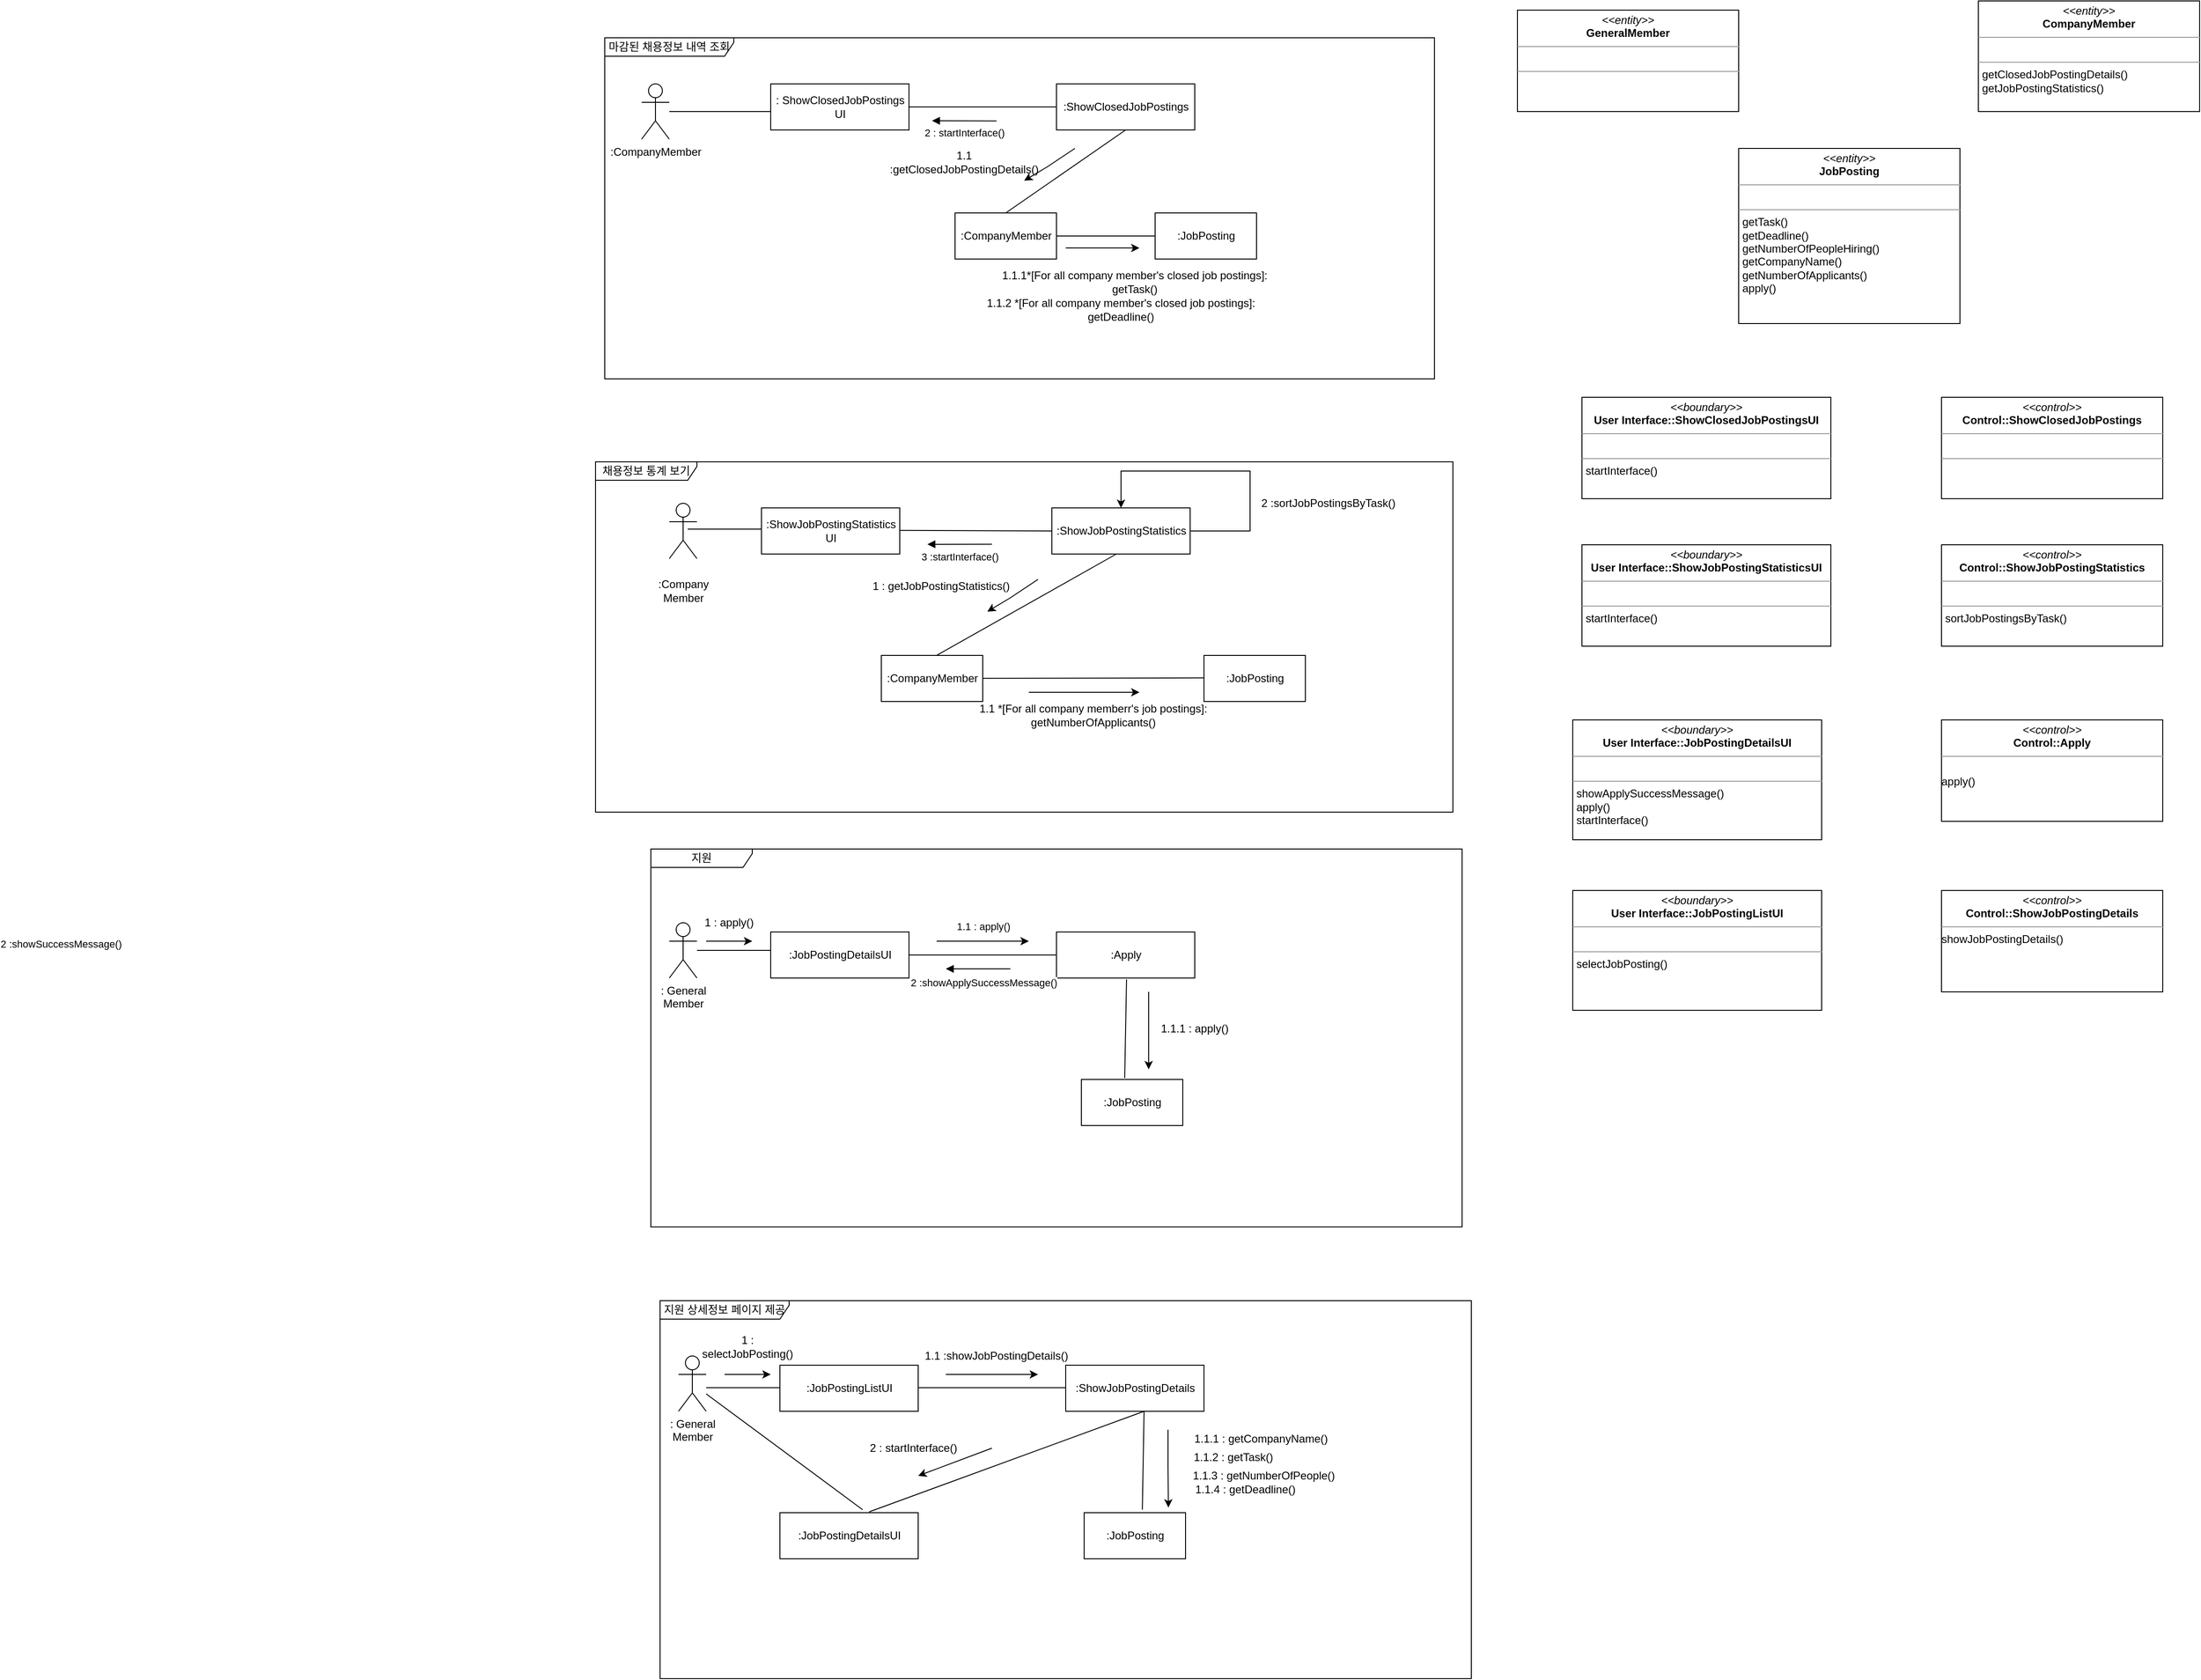 <mxfile version="21.2.9" type="google">
  <diagram id="C5RBs43oDa-KdzZeNtuy" name="Page-1">
    <mxGraphModel grid="1" page="1" gridSize="10" guides="1" tooltips="1" connect="1" arrows="1" fold="1" pageScale="1" pageWidth="827" pageHeight="1169" math="0" shadow="0">
      <root>
        <mxCell id="WIyWlLk6GJQsqaUBKTNV-0" />
        <mxCell id="WIyWlLk6GJQsqaUBKTNV-1" parent="WIyWlLk6GJQsqaUBKTNV-0" />
        <mxCell id="yKNC7z61OmB0n62xCrWY-0" value="마감된 채용정보 내역 조회" style="shape=umlFrame;whiteSpace=wrap;html=1;pointerEvents=0;width=140;height=20;" vertex="1" parent="WIyWlLk6GJQsqaUBKTNV-1">
          <mxGeometry x="-1070" y="50" width="900" height="370" as="geometry" />
        </mxCell>
        <mxCell id="yKNC7z61OmB0n62xCrWY-1" value=":CompanyMember" style="shape=umlActor;verticalLabelPosition=bottom;verticalAlign=top;html=1;" vertex="1" parent="WIyWlLk6GJQsqaUBKTNV-1">
          <mxGeometry x="-1030" y="100" width="30" height="60" as="geometry" />
        </mxCell>
        <mxCell id="Yd6PEO3AKcgouXDyCz7K-3" value=":ShowClosedJobPostings" style="html=1;" vertex="1" parent="WIyWlLk6GJQsqaUBKTNV-1">
          <mxGeometry x="-580" y="100" width="150" height="50" as="geometry" />
        </mxCell>
        <mxCell id="Yd6PEO3AKcgouXDyCz7K-4" value=":&amp;nbsp;ShowClosedJobPostings&lt;br&gt;UI" style="html=1;" vertex="1" parent="WIyWlLk6GJQsqaUBKTNV-1">
          <mxGeometry x="-890" y="100" width="150" height="50" as="geometry" />
        </mxCell>
        <mxCell id="Yd6PEO3AKcgouXDyCz7K-5" value="" style="endArrow=none;html=1;rounded=0;" edge="1" parent="WIyWlLk6GJQsqaUBKTNV-1" source="yKNC7z61OmB0n62xCrWY-1">
          <mxGeometry width="50" height="50" relative="1" as="geometry">
            <mxPoint x="-270" y="400" as="sourcePoint" />
            <mxPoint x="-890" y="130" as="targetPoint" />
            <Array as="points">
              <mxPoint x="-920" y="130" />
            </Array>
          </mxGeometry>
        </mxCell>
        <mxCell id="Yd6PEO3AKcgouXDyCz7K-7" value="" style="endArrow=none;html=1;rounded=0;exitX=1;exitY=0.5;exitDx=0;exitDy=0;entryX=0;entryY=0.5;entryDx=0;entryDy=0;" edge="1" parent="WIyWlLk6GJQsqaUBKTNV-1" source="Yd6PEO3AKcgouXDyCz7K-4" target="Yd6PEO3AKcgouXDyCz7K-3">
          <mxGeometry width="50" height="50" relative="1" as="geometry">
            <mxPoint x="-270" y="400" as="sourcePoint" />
            <mxPoint x="-220" y="350" as="targetPoint" />
          </mxGeometry>
        </mxCell>
        <mxCell id="Yd6PEO3AKcgouXDyCz7K-11" value="" style="endArrow=none;html=1;rounded=0;entryX=1;entryY=0.5;entryDx=0;entryDy=0;exitX=0;exitY=0.5;exitDx=0;exitDy=0;" edge="1" parent="WIyWlLk6GJQsqaUBKTNV-1" source="Yd6PEO3AKcgouXDyCz7K-14" target="Yd6PEO3AKcgouXDyCz7K-108">
          <mxGeometry width="50" height="50" relative="1" as="geometry">
            <mxPoint x="-655.0" y="240" as="sourcePoint" />
            <mxPoint x="-220" y="420" as="targetPoint" />
          </mxGeometry>
        </mxCell>
        <mxCell id="Yd6PEO3AKcgouXDyCz7K-14" value=":JobPosting" style="html=1;" vertex="1" parent="WIyWlLk6GJQsqaUBKTNV-1">
          <mxGeometry x="-473" y="240" width="110" height="50" as="geometry" />
        </mxCell>
        <mxCell id="Yd6PEO3AKcgouXDyCz7K-15" value="1.1.1*[For all company member&#39;s closed job postings]: getTask()" style="text;html=1;strokeColor=none;fillColor=none;align=center;verticalAlign=middle;whiteSpace=wrap;rounded=0;" vertex="1" parent="WIyWlLk6GJQsqaUBKTNV-1">
          <mxGeometry x="-645" y="300" width="300" height="30" as="geometry" />
        </mxCell>
        <mxCell id="Yd6PEO3AKcgouXDyCz7K-16" value="1.1.2 *[For all company member&#39;s closed job postings]: getDeadline()" style="text;html=1;strokeColor=none;fillColor=none;align=center;verticalAlign=middle;whiteSpace=wrap;rounded=0;" vertex="1" parent="WIyWlLk6GJQsqaUBKTNV-1">
          <mxGeometry x="-660" y="330" width="300" height="30" as="geometry" />
        </mxCell>
        <mxCell id="Yd6PEO3AKcgouXDyCz7K-18" value="" style="endArrow=classic;html=1;rounded=0;" edge="1" parent="WIyWlLk6GJQsqaUBKTNV-1">
          <mxGeometry width="50" height="50" relative="1" as="geometry">
            <mxPoint x="-570" y="278" as="sourcePoint" />
            <mxPoint x="-490" y="278" as="targetPoint" />
          </mxGeometry>
        </mxCell>
        <mxCell id="Yd6PEO3AKcgouXDyCz7K-21" value="채용정보 통계 보기" style="shape=umlFrame;whiteSpace=wrap;html=1;pointerEvents=0;width=110;height=20;" vertex="1" parent="WIyWlLk6GJQsqaUBKTNV-1">
          <mxGeometry x="-1080" y="510" width="930" height="380" as="geometry" />
        </mxCell>
        <mxCell id="Yd6PEO3AKcgouXDyCz7K-22" value="&lt;br&gt;:Company&lt;br&gt;Member" style="shape=umlActor;verticalLabelPosition=bottom;verticalAlign=top;html=1;" vertex="1" parent="WIyWlLk6GJQsqaUBKTNV-1">
          <mxGeometry x="-1000" y="555" width="30" height="60" as="geometry" />
        </mxCell>
        <mxCell id="Yd6PEO3AKcgouXDyCz7K-23" value=":ShowJobPostingStatistics" style="html=1;" vertex="1" parent="WIyWlLk6GJQsqaUBKTNV-1">
          <mxGeometry x="-585" y="560" width="150" height="50" as="geometry" />
        </mxCell>
        <mxCell id="Yd6PEO3AKcgouXDyCz7K-24" value=":ShowJobPostingStatistics&lt;br&gt;UI" style="html=1;" vertex="1" parent="WIyWlLk6GJQsqaUBKTNV-1">
          <mxGeometry x="-900" y="560" width="150" height="50" as="geometry" />
        </mxCell>
        <mxCell id="Yd6PEO3AKcgouXDyCz7K-25" value="" style="endArrow=none;html=1;rounded=0;" edge="1" parent="WIyWlLk6GJQsqaUBKTNV-1">
          <mxGeometry width="50" height="50" relative="1" as="geometry">
            <mxPoint x="-980" y="583" as="sourcePoint" />
            <mxPoint x="-900" y="583" as="targetPoint" />
            <Array as="points">
              <mxPoint x="-930" y="583" />
            </Array>
          </mxGeometry>
        </mxCell>
        <mxCell id="Yd6PEO3AKcgouXDyCz7K-26" value="" style="endArrow=none;html=1;rounded=0;exitX=1;exitY=0.5;exitDx=0;exitDy=0;entryX=0;entryY=0.5;entryDx=0;entryDy=0;" edge="1" parent="WIyWlLk6GJQsqaUBKTNV-1" target="Yd6PEO3AKcgouXDyCz7K-23">
          <mxGeometry width="50" height="50" relative="1" as="geometry">
            <mxPoint x="-750" y="584.41" as="sourcePoint" />
            <mxPoint x="-590" y="584.41" as="targetPoint" />
          </mxGeometry>
        </mxCell>
        <mxCell id="Yd6PEO3AKcgouXDyCz7K-27" value="" style="endArrow=none;html=1;rounded=0;exitX=0.5;exitY=0;exitDx=0;exitDy=0;" edge="1" parent="WIyWlLk6GJQsqaUBKTNV-1">
          <mxGeometry width="50" height="50" relative="1" as="geometry">
            <mxPoint x="-710" y="720" as="sourcePoint" />
            <mxPoint x="-515" y="610" as="targetPoint" />
          </mxGeometry>
        </mxCell>
        <mxCell id="Yd6PEO3AKcgouXDyCz7K-28" value=":CompanyMember" style="html=1;" vertex="1" parent="WIyWlLk6GJQsqaUBKTNV-1">
          <mxGeometry x="-770" y="720" width="110" height="50" as="geometry" />
        </mxCell>
        <mxCell id="Yd6PEO3AKcgouXDyCz7K-29" value="" style="endArrow=classic;html=1;rounded=0;" edge="1" parent="WIyWlLk6GJQsqaUBKTNV-1">
          <mxGeometry width="50" height="50" relative="1" as="geometry">
            <mxPoint x="-600" y="637.5" as="sourcePoint" />
            <mxPoint x="-655" y="672.5" as="targetPoint" />
            <Array as="points">
              <mxPoint x="-630" y="657.5" />
            </Array>
          </mxGeometry>
        </mxCell>
        <mxCell id="Yd6PEO3AKcgouXDyCz7K-30" value="1 : getJobPostingStatistics()" style="text;html=1;strokeColor=none;fillColor=none;align=center;verticalAlign=middle;whiteSpace=wrap;rounded=0;" vertex="1" parent="WIyWlLk6GJQsqaUBKTNV-1">
          <mxGeometry x="-790" y="630" width="170" height="30" as="geometry" />
        </mxCell>
        <mxCell id="Yd6PEO3AKcgouXDyCz7K-31" value=":JobPosting" style="html=1;" vertex="1" parent="WIyWlLk6GJQsqaUBKTNV-1">
          <mxGeometry x="-420" y="720" width="110" height="50" as="geometry" />
        </mxCell>
        <mxCell id="Yd6PEO3AKcgouXDyCz7K-32" value="" style="endArrow=none;html=1;rounded=0;exitX=0;exitY=0.5;exitDx=0;exitDy=0;" edge="1" parent="WIyWlLk6GJQsqaUBKTNV-1" target="Yd6PEO3AKcgouXDyCz7K-28">
          <mxGeometry width="50" height="50" relative="1" as="geometry">
            <mxPoint x="-420" y="744.41" as="sourcePoint" />
            <mxPoint x="-607" y="744.41" as="targetPoint" />
          </mxGeometry>
        </mxCell>
        <mxCell id="Yd6PEO3AKcgouXDyCz7K-33" value="" style="endArrow=classic;html=1;rounded=0;" edge="1" parent="WIyWlLk6GJQsqaUBKTNV-1">
          <mxGeometry width="50" height="50" relative="1" as="geometry">
            <mxPoint x="-610" y="760" as="sourcePoint" />
            <mxPoint x="-490" y="760" as="targetPoint" />
          </mxGeometry>
        </mxCell>
        <mxCell id="Yd6PEO3AKcgouXDyCz7K-34" value="1.1 *[For all company memberr&#39;s job postings]: getNumberOfApplicants()" style="text;html=1;strokeColor=none;fillColor=none;align=center;verticalAlign=middle;whiteSpace=wrap;rounded=0;" vertex="1" parent="WIyWlLk6GJQsqaUBKTNV-1">
          <mxGeometry x="-690" y="770" width="300" height="30" as="geometry" />
        </mxCell>
        <mxCell id="Yd6PEO3AKcgouXDyCz7K-35" value="3 :startInterface()" style="html=1;verticalAlign=bottom;endArrow=block;edgeStyle=elbowEdgeStyle;elbow=vertical;curved=0;rounded=0;" edge="1" parent="WIyWlLk6GJQsqaUBKTNV-1">
          <mxGeometry x="-0.002" y="22" width="80" relative="1" as="geometry">
            <mxPoint x="-650" y="599.35" as="sourcePoint" />
            <mxPoint x="-720" y="599.35" as="targetPoint" />
            <mxPoint as="offset" />
          </mxGeometry>
        </mxCell>
        <mxCell id="Yd6PEO3AKcgouXDyCz7K-36" value="지원" style="shape=umlFrame;whiteSpace=wrap;html=1;pointerEvents=0;width=110;height=20;" vertex="1" parent="WIyWlLk6GJQsqaUBKTNV-1">
          <mxGeometry x="-1020" y="930" width="880" height="410" as="geometry" />
        </mxCell>
        <mxCell id="Yd6PEO3AKcgouXDyCz7K-37" value=": General &lt;br&gt;Member" style="shape=umlActor;verticalLabelPosition=bottom;verticalAlign=top;html=1;" vertex="1" parent="WIyWlLk6GJQsqaUBKTNV-1">
          <mxGeometry x="-1000" y="1010" width="30" height="60" as="geometry" />
        </mxCell>
        <mxCell id="Yd6PEO3AKcgouXDyCz7K-38" value=":JobPostingDetailsUI" style="html=1;" vertex="1" parent="WIyWlLk6GJQsqaUBKTNV-1">
          <mxGeometry x="-890" y="1020" width="150" height="50" as="geometry" />
        </mxCell>
        <mxCell id="Yd6PEO3AKcgouXDyCz7K-39" value="" style="endArrow=none;html=1;rounded=0;" edge="1" parent="WIyWlLk6GJQsqaUBKTNV-1">
          <mxGeometry width="50" height="50" relative="1" as="geometry">
            <mxPoint x="-970" y="1040" as="sourcePoint" />
            <mxPoint x="-890" y="1040" as="targetPoint" />
            <Array as="points">
              <mxPoint x="-920" y="1040" />
            </Array>
          </mxGeometry>
        </mxCell>
        <mxCell id="Yd6PEO3AKcgouXDyCz7K-40" value=":Apply" style="html=1;" vertex="1" parent="WIyWlLk6GJQsqaUBKTNV-1">
          <mxGeometry x="-580" y="1020" width="150" height="50" as="geometry" />
        </mxCell>
        <mxCell id="Yd6PEO3AKcgouXDyCz7K-41" value="" style="endArrow=classic;html=1;rounded=0;exitX=1;exitY=0.5;exitDx=0;exitDy=0;entryX=0.5;entryY=0;entryDx=0;entryDy=0;" edge="1" parent="WIyWlLk6GJQsqaUBKTNV-1" source="Yd6PEO3AKcgouXDyCz7K-23" target="Yd6PEO3AKcgouXDyCz7K-23">
          <mxGeometry width="50" height="50" relative="1" as="geometry">
            <mxPoint x="-440" y="640" as="sourcePoint" />
            <mxPoint x="-390" y="590" as="targetPoint" />
            <Array as="points">
              <mxPoint x="-370" y="585" />
              <mxPoint x="-370" y="520" />
              <mxPoint x="-510" y="520" />
            </Array>
          </mxGeometry>
        </mxCell>
        <mxCell id="Yd6PEO3AKcgouXDyCz7K-42" value="2 :sortJobPostingsByTask()" style="text;html=1;strokeColor=none;fillColor=none;align=center;verticalAlign=middle;whiteSpace=wrap;rounded=0;" vertex="1" parent="WIyWlLk6GJQsqaUBKTNV-1">
          <mxGeometry x="-370" y="540" width="170" height="30" as="geometry" />
        </mxCell>
        <mxCell id="Yd6PEO3AKcgouXDyCz7K-44" value="" style="endArrow=classic;html=1;rounded=0;" edge="1" parent="WIyWlLk6GJQsqaUBKTNV-1">
          <mxGeometry width="50" height="50" relative="1" as="geometry">
            <mxPoint x="-960" y="1030" as="sourcePoint" />
            <mxPoint x="-910" y="1030" as="targetPoint" />
          </mxGeometry>
        </mxCell>
        <mxCell id="Yd6PEO3AKcgouXDyCz7K-45" value="1 : apply()" style="text;html=1;strokeColor=none;fillColor=none;align=center;verticalAlign=middle;whiteSpace=wrap;rounded=0;" vertex="1" parent="WIyWlLk6GJQsqaUBKTNV-1">
          <mxGeometry x="-970" y="1000" width="70" height="20" as="geometry" />
        </mxCell>
        <mxCell id="Yd6PEO3AKcgouXDyCz7K-47" value=":JobPosting" style="html=1;" vertex="1" parent="WIyWlLk6GJQsqaUBKTNV-1">
          <mxGeometry x="-553" y="1180" width="110" height="50" as="geometry" />
        </mxCell>
        <mxCell id="Yd6PEO3AKcgouXDyCz7K-49" value="" style="endArrow=classic;html=1;rounded=0;" edge="1" parent="WIyWlLk6GJQsqaUBKTNV-1">
          <mxGeometry width="50" height="50" relative="1" as="geometry">
            <mxPoint x="-710" y="1030" as="sourcePoint" />
            <mxPoint x="-610" y="1030" as="targetPoint" />
            <Array as="points" />
          </mxGeometry>
        </mxCell>
        <mxCell id="Yd6PEO3AKcgouXDyCz7K-50" value="" style="endArrow=none;html=1;rounded=0;exitX=0;exitY=0.5;exitDx=0;exitDy=0;entryX=1;entryY=0.5;entryDx=0;entryDy=0;" edge="1" parent="WIyWlLk6GJQsqaUBKTNV-1" source="Yd6PEO3AKcgouXDyCz7K-40" target="Yd6PEO3AKcgouXDyCz7K-38">
          <mxGeometry width="50" height="50" relative="1" as="geometry">
            <mxPoint x="-410" y="754.41" as="sourcePoint" />
            <mxPoint x="-650" y="755" as="targetPoint" />
          </mxGeometry>
        </mxCell>
        <mxCell id="Yd6PEO3AKcgouXDyCz7K-54" value="1.1.1 : apply()" style="text;html=1;strokeColor=none;fillColor=none;align=center;verticalAlign=middle;whiteSpace=wrap;rounded=0;" vertex="1" parent="WIyWlLk6GJQsqaUBKTNV-1">
          <mxGeometry x="-480" y="1110" width="100" height="30" as="geometry" />
        </mxCell>
        <mxCell id="Yd6PEO3AKcgouXDyCz7K-58" value="2 :showSuccessMessage()" style="html=1;verticalAlign=bottom;endArrow=block;edgeStyle=elbowEdgeStyle;elbow=vertical;curved=0;rounded=0;" edge="1" parent="WIyWlLk6GJQsqaUBKTNV-1">
          <mxGeometry x="0.998" y="-960" width="80" relative="1" as="geometry">
            <mxPoint x="-630" y="1060.06" as="sourcePoint" />
            <mxPoint x="-700" y="1060.06" as="targetPoint" />
            <mxPoint y="-18" as="offset" />
          </mxGeometry>
        </mxCell>
        <mxCell id="Yd6PEO3AKcgouXDyCz7K-59" value="&lt;span style=&quot;color: rgb(0, 0, 0); font-family: Helvetica; font-size: 11px; font-style: normal; font-variant-ligatures: normal; font-variant-caps: normal; font-weight: 400; letter-spacing: normal; orphans: 2; text-align: center; text-indent: 0px; text-transform: none; widows: 2; word-spacing: 0px; -webkit-text-stroke-width: 0px; background-color: rgb(255, 255, 255); text-decoration-thickness: initial; text-decoration-style: initial; text-decoration-color: initial; float: none; display: inline !important;&quot;&gt;2 :showApplySuccessMessage()&lt;/span&gt;" style="text;whiteSpace=wrap;html=1;" vertex="1" parent="WIyWlLk6GJQsqaUBKTNV-1">
          <mxGeometry x="-740" y="1061" width="170" height="40" as="geometry" />
        </mxCell>
        <mxCell id="Yd6PEO3AKcgouXDyCz7K-60" value="&lt;span style=&quot;color: rgb(0, 0, 0); font-family: Helvetica; font-size: 11px; font-style: normal; font-variant-ligatures: normal; font-variant-caps: normal; font-weight: 400; letter-spacing: normal; orphans: 2; text-align: center; text-indent: 0px; text-transform: none; widows: 2; word-spacing: 0px; -webkit-text-stroke-width: 0px; background-color: rgb(255, 255, 255); text-decoration-thickness: initial; text-decoration-style: initial; text-decoration-color: initial; float: none; display: inline !important;&quot;&gt;1.1 : apply()&lt;/span&gt;" style="text;whiteSpace=wrap;html=1;" vertex="1" parent="WIyWlLk6GJQsqaUBKTNV-1">
          <mxGeometry x="-690" y="1000" width="70" height="20" as="geometry" />
        </mxCell>
        <mxCell id="Yd6PEO3AKcgouXDyCz7K-66" value="지원 상세정보 페이지 제공" style="shape=umlFrame;whiteSpace=wrap;html=1;pointerEvents=0;width=140;height=20;" vertex="1" parent="WIyWlLk6GJQsqaUBKTNV-1">
          <mxGeometry x="-1010" y="1420" width="880" height="410" as="geometry" />
        </mxCell>
        <mxCell id="Yd6PEO3AKcgouXDyCz7K-67" value=": General &lt;br&gt;Member" style="shape=umlActor;verticalLabelPosition=bottom;verticalAlign=top;html=1;" vertex="1" parent="WIyWlLk6GJQsqaUBKTNV-1">
          <mxGeometry x="-990" y="1480" width="30" height="60" as="geometry" />
        </mxCell>
        <mxCell id="Yd6PEO3AKcgouXDyCz7K-68" value=":JobPostingListUI" style="html=1;" vertex="1" parent="WIyWlLk6GJQsqaUBKTNV-1">
          <mxGeometry x="-880" y="1490" width="150" height="50" as="geometry" />
        </mxCell>
        <mxCell id="Yd6PEO3AKcgouXDyCz7K-69" value=":ShowJobPostingDetails" style="html=1;" vertex="1" parent="WIyWlLk6GJQsqaUBKTNV-1">
          <mxGeometry x="-570" y="1490" width="150" height="50" as="geometry" />
        </mxCell>
        <mxCell id="Yd6PEO3AKcgouXDyCz7K-70" value=":JobPostingDetailsUI" style="html=1;" vertex="1" parent="WIyWlLk6GJQsqaUBKTNV-1">
          <mxGeometry x="-880" y="1650" width="150" height="50" as="geometry" />
        </mxCell>
        <mxCell id="Yd6PEO3AKcgouXDyCz7K-71" value="" style="endArrow=none;html=1;rounded=0;" edge="1" parent="WIyWlLk6GJQsqaUBKTNV-1">
          <mxGeometry width="50" height="50" relative="1" as="geometry">
            <mxPoint x="-960" y="1514.41" as="sourcePoint" />
            <mxPoint x="-880" y="1514.41" as="targetPoint" />
            <Array as="points">
              <mxPoint x="-910" y="1514.41" />
            </Array>
          </mxGeometry>
        </mxCell>
        <mxCell id="Yd6PEO3AKcgouXDyCz7K-72" value="" style="endArrow=none;html=1;rounded=0;exitX=0;exitY=0.5;exitDx=0;exitDy=0;entryX=1;entryY=0.5;entryDx=0;entryDy=0;" edge="1" parent="WIyWlLk6GJQsqaUBKTNV-1">
          <mxGeometry width="50" height="50" relative="1" as="geometry">
            <mxPoint x="-570" y="1514.41" as="sourcePoint" />
            <mxPoint x="-730" y="1514.41" as="targetPoint" />
          </mxGeometry>
        </mxCell>
        <mxCell id="Yd6PEO3AKcgouXDyCz7K-73" value="1 : selectJobPosting()" style="text;html=1;strokeColor=none;fillColor=none;align=center;verticalAlign=middle;whiteSpace=wrap;rounded=0;" vertex="1" parent="WIyWlLk6GJQsqaUBKTNV-1">
          <mxGeometry x="-950" y="1460" width="70" height="20" as="geometry" />
        </mxCell>
        <mxCell id="Yd6PEO3AKcgouXDyCz7K-75" value="" style="endArrow=classic;html=1;rounded=0;" edge="1" parent="WIyWlLk6GJQsqaUBKTNV-1">
          <mxGeometry width="50" height="50" relative="1" as="geometry">
            <mxPoint x="-940" y="1500" as="sourcePoint" />
            <mxPoint x="-890" y="1500" as="targetPoint" />
          </mxGeometry>
        </mxCell>
        <mxCell id="Yd6PEO3AKcgouXDyCz7K-76" value="1.1 :showJobPostingDetails()" style="text;html=1;strokeColor=none;fillColor=none;align=center;verticalAlign=middle;whiteSpace=wrap;rounded=0;" vertex="1" parent="WIyWlLk6GJQsqaUBKTNV-1">
          <mxGeometry x="-730" y="1470" width="170" height="20" as="geometry" />
        </mxCell>
        <mxCell id="Yd6PEO3AKcgouXDyCz7K-77" style="edgeStyle=orthogonalEdgeStyle;rounded=0;orthogonalLoop=1;jettySize=auto;html=1;exitX=0.5;exitY=1;exitDx=0;exitDy=0;" edge="1" parent="WIyWlLk6GJQsqaUBKTNV-1" source="Yd6PEO3AKcgouXDyCz7K-76" target="Yd6PEO3AKcgouXDyCz7K-76">
          <mxGeometry relative="1" as="geometry" />
        </mxCell>
        <mxCell id="Yd6PEO3AKcgouXDyCz7K-78" value="" style="endArrow=classic;html=1;rounded=0;" edge="1" parent="WIyWlLk6GJQsqaUBKTNV-1">
          <mxGeometry width="50" height="50" relative="1" as="geometry">
            <mxPoint x="-700" y="1500" as="sourcePoint" />
            <mxPoint x="-600" y="1500" as="targetPoint" />
            <Array as="points" />
          </mxGeometry>
        </mxCell>
        <mxCell id="Yd6PEO3AKcgouXDyCz7K-80" value=":JobPosting" style="html=1;" vertex="1" parent="WIyWlLk6GJQsqaUBKTNV-1">
          <mxGeometry x="-550" y="1650" width="110" height="50" as="geometry" />
        </mxCell>
        <mxCell id="Yd6PEO3AKcgouXDyCz7K-81" value="" style="endArrow=none;html=1;rounded=0;exitX=0.574;exitY=-0.065;exitDx=0;exitDy=0;exitPerimeter=0;" edge="1" parent="WIyWlLk6GJQsqaUBKTNV-1" source="Yd6PEO3AKcgouXDyCz7K-80">
          <mxGeometry width="50" height="50" relative="1" as="geometry">
            <mxPoint x="-620" y="1661" as="sourcePoint" />
            <mxPoint x="-485" y="1540" as="targetPoint" />
          </mxGeometry>
        </mxCell>
        <mxCell id="Yd6PEO3AKcgouXDyCz7K-83" value="" style="endArrow=classic;html=1;rounded=0;entryX=0.831;entryY=-0.112;entryDx=0;entryDy=0;entryPerimeter=0;" edge="1" parent="WIyWlLk6GJQsqaUBKTNV-1" target="Yd6PEO3AKcgouXDyCz7K-80">
          <mxGeometry width="50" height="50" relative="1" as="geometry">
            <mxPoint x="-459" y="1560" as="sourcePoint" />
            <mxPoint x="-483" y="1631.5" as="targetPoint" />
            <Array as="points">
              <mxPoint x="-459" y="1600" />
            </Array>
          </mxGeometry>
        </mxCell>
        <mxCell id="Yd6PEO3AKcgouXDyCz7K-85" value="1.1.1 : getCompanyName()" style="text;html=1;strokeColor=none;fillColor=none;align=center;verticalAlign=middle;whiteSpace=wrap;rounded=0;" vertex="1" parent="WIyWlLk6GJQsqaUBKTNV-1">
          <mxGeometry x="-443" y="1560" width="170" height="20" as="geometry" />
        </mxCell>
        <mxCell id="Yd6PEO3AKcgouXDyCz7K-86" value="1.1.2 : getTask()" style="text;html=1;strokeColor=none;fillColor=none;align=center;verticalAlign=middle;whiteSpace=wrap;rounded=0;" vertex="1" parent="WIyWlLk6GJQsqaUBKTNV-1">
          <mxGeometry x="-473" y="1580" width="170" height="20" as="geometry" />
        </mxCell>
        <mxCell id="Yd6PEO3AKcgouXDyCz7K-87" value="1.1.3 : getNumberOfPeople()" style="text;html=1;strokeColor=none;fillColor=none;align=center;verticalAlign=middle;whiteSpace=wrap;rounded=0;" vertex="1" parent="WIyWlLk6GJQsqaUBKTNV-1">
          <mxGeometry x="-440" y="1600" width="170" height="20" as="geometry" />
        </mxCell>
        <mxCell id="Yd6PEO3AKcgouXDyCz7K-88" value="1.1.4 : getDeadline()" style="text;html=1;strokeColor=none;fillColor=none;align=center;verticalAlign=middle;whiteSpace=wrap;rounded=0;" vertex="1" parent="WIyWlLk6GJQsqaUBKTNV-1">
          <mxGeometry x="-460" y="1615" width="170" height="20" as="geometry" />
        </mxCell>
        <mxCell id="Yd6PEO3AKcgouXDyCz7K-90" value="" style="endArrow=classic;html=1;rounded=0;" edge="1" parent="WIyWlLk6GJQsqaUBKTNV-1">
          <mxGeometry width="50" height="50" relative="1" as="geometry">
            <mxPoint x="-650" y="1580" as="sourcePoint" />
            <mxPoint x="-730" y="1610" as="targetPoint" />
          </mxGeometry>
        </mxCell>
        <mxCell id="Yd6PEO3AKcgouXDyCz7K-91" value="" style="endArrow=none;html=1;rounded=0;exitX=0.645;exitY=-0.018;exitDx=0;exitDy=0;exitPerimeter=0;" edge="1" parent="WIyWlLk6GJQsqaUBKTNV-1" source="Yd6PEO3AKcgouXDyCz7K-70">
          <mxGeometry width="50" height="50" relative="1" as="geometry">
            <mxPoint x="-535" y="1590" as="sourcePoint" />
            <mxPoint x="-485" y="1540" as="targetPoint" />
          </mxGeometry>
        </mxCell>
        <mxCell id="Yd6PEO3AKcgouXDyCz7K-92" value="2 : startInterface()" style="text;html=1;strokeColor=none;fillColor=none;align=center;verticalAlign=middle;whiteSpace=wrap;rounded=0;" vertex="1" parent="WIyWlLk6GJQsqaUBKTNV-1">
          <mxGeometry x="-800" y="1570" width="130" height="20" as="geometry" />
        </mxCell>
        <mxCell id="Yd6PEO3AKcgouXDyCz7K-93" value="" style="endArrow=none;html=1;rounded=0;exitX=0.598;exitY=-0.065;exitDx=0;exitDy=0;exitPerimeter=0;" edge="1" parent="WIyWlLk6GJQsqaUBKTNV-1" source="Yd6PEO3AKcgouXDyCz7K-70" target="Yd6PEO3AKcgouXDyCz7K-67">
          <mxGeometry width="50" height="50" relative="1" as="geometry">
            <mxPoint x="-773" y="1659" as="sourcePoint" />
            <mxPoint x="-475" y="1550" as="targetPoint" />
          </mxGeometry>
        </mxCell>
        <mxCell id="Yd6PEO3AKcgouXDyCz7K-94" value="" style="endArrow=none;html=1;rounded=0;exitX=0.574;exitY=-0.065;exitDx=0;exitDy=0;exitPerimeter=0;" edge="1" parent="WIyWlLk6GJQsqaUBKTNV-1">
          <mxGeometry width="50" height="50" relative="1" as="geometry">
            <mxPoint x="-506" y="1178.5" as="sourcePoint" />
            <mxPoint x="-504" y="1071.5" as="targetPoint" />
          </mxGeometry>
        </mxCell>
        <mxCell id="Yd6PEO3AKcgouXDyCz7K-96" value="" style="endArrow=classic;html=1;rounded=0;entryX=0.831;entryY=-0.112;entryDx=0;entryDy=0;entryPerimeter=0;" edge="1" parent="WIyWlLk6GJQsqaUBKTNV-1">
          <mxGeometry width="50" height="50" relative="1" as="geometry">
            <mxPoint x="-480" y="1085" as="sourcePoint" />
            <mxPoint x="-480" y="1169" as="targetPoint" />
            <Array as="points">
              <mxPoint x="-480" y="1125" />
            </Array>
          </mxGeometry>
        </mxCell>
        <mxCell id="Yd6PEO3AKcgouXDyCz7K-97" value="&lt;p style=&quot;margin:0px;margin-top:4px;text-align:center;&quot;&gt;&lt;i&gt;&amp;lt;&amp;lt;boundary&amp;gt;&amp;gt;&lt;/i&gt;&lt;br&gt;&lt;b&gt;User Interface::ShowClosedJobPostingsUI&lt;/b&gt;&lt;/p&gt;&lt;hr size=&quot;1&quot;&gt;&lt;p style=&quot;margin:0px;margin-left:4px;&quot;&gt;&lt;br&gt;&lt;/p&gt;&lt;hr size=&quot;1&quot;&gt;&lt;p style=&quot;margin:0px;margin-left:4px;&quot;&gt;startInterface()&lt;/p&gt;" style="verticalAlign=top;align=left;overflow=fill;fontSize=12;fontFamily=Helvetica;html=1;whiteSpace=wrap;" vertex="1" parent="WIyWlLk6GJQsqaUBKTNV-1">
          <mxGeometry x="-10" y="440" width="270" height="110" as="geometry" />
        </mxCell>
        <mxCell id="Yd6PEO3AKcgouXDyCz7K-98" value="&lt;p style=&quot;margin:0px;margin-top:4px;text-align:center;&quot;&gt;&lt;i&gt;&amp;lt;&amp;lt;control&amp;gt;&amp;gt;&lt;/i&gt;&lt;br&gt;&lt;b&gt;Control::ShowClosedJobPostings&lt;/b&gt;&lt;/p&gt;&lt;hr size=&quot;1&quot;&gt;&lt;p style=&quot;margin:0px;margin-left:4px;&quot;&gt;&lt;br&gt;&lt;/p&gt;&lt;hr size=&quot;1&quot;&gt;&lt;p style=&quot;margin:0px;margin-left:4px;&quot;&gt;&lt;br&gt;&lt;/p&gt;&lt;p style=&quot;margin:0px;margin-left:4px;&quot;&gt;&lt;br&gt;&lt;/p&gt;" style="verticalAlign=top;align=left;overflow=fill;fontSize=12;fontFamily=Helvetica;html=1;whiteSpace=wrap;" vertex="1" parent="WIyWlLk6GJQsqaUBKTNV-1">
          <mxGeometry x="380" y="440" width="240" height="110" as="geometry" />
        </mxCell>
        <mxCell id="Yd6PEO3AKcgouXDyCz7K-101" value="&lt;p style=&quot;margin:0px;margin-top:4px;text-align:center;&quot;&gt;&lt;i&gt;&amp;lt;&amp;lt;entity&amp;gt;&amp;gt;&lt;/i&gt;&lt;br&gt;&lt;b&gt;CompanyMember&lt;/b&gt;&lt;/p&gt;&lt;hr size=&quot;1&quot;&gt;&lt;p style=&quot;margin:0px;margin-left:4px;&quot;&gt;&lt;br&gt;&lt;/p&gt;&lt;hr size=&quot;1&quot;&gt;&lt;p style=&quot;margin:0px;margin-left:4px;&quot;&gt;&lt;span style=&quot;background-color: initial;&quot;&gt;getClosedJobPostingDetails()&lt;/span&gt;&lt;br&gt;&lt;/p&gt;&lt;p style=&quot;margin:0px;margin-left:4px;&quot;&gt;&lt;span style=&quot;background-color: initial;&quot;&gt;getJobPostingStatistics()&lt;/span&gt;&lt;/p&gt;" style="verticalAlign=top;align=left;overflow=fill;fontSize=12;fontFamily=Helvetica;html=1;whiteSpace=wrap;" vertex="1" parent="WIyWlLk6GJQsqaUBKTNV-1">
          <mxGeometry x="420" y="10" width="240" height="120" as="geometry" />
        </mxCell>
        <mxCell id="Yd6PEO3AKcgouXDyCz7K-102" value="&lt;p style=&quot;margin:0px;margin-top:4px;text-align:center;&quot;&gt;&lt;i&gt;&amp;lt;&amp;lt;entity&amp;gt;&amp;gt;&lt;/i&gt;&lt;br&gt;&lt;b&gt;JobPosting&lt;/b&gt;&lt;/p&gt;&lt;hr size=&quot;1&quot;&gt;&lt;p style=&quot;margin:0px;margin-left:4px;&quot;&gt;&lt;br&gt;&lt;/p&gt;&lt;hr size=&quot;1&quot;&gt;&lt;p style=&quot;margin:0px;margin-left:4px;&quot;&gt;getTask()&lt;/p&gt;&lt;p style=&quot;margin:0px;margin-left:4px;&quot;&gt;getDeadline()&lt;/p&gt;&lt;p style=&quot;margin:0px;margin-left:4px;&quot;&gt;getNumberOfPeopleHiring()&lt;/p&gt;&lt;p style=&quot;margin:0px;margin-left:4px;&quot;&gt;getCompanyName()&lt;/p&gt;&lt;p style=&quot;margin:0px;margin-left:4px;&quot;&gt;getNumberOfApplicants()&lt;/p&gt;&lt;p style=&quot;margin:0px;margin-left:4px;&quot;&gt;apply()&lt;/p&gt;&lt;p style=&quot;margin:0px;margin-left:4px;&quot;&gt;&lt;br&gt;&lt;/p&gt;&lt;p style=&quot;margin:0px;margin-left:4px;&quot;&gt;&lt;br&gt;&lt;/p&gt;" style="verticalAlign=top;align=left;overflow=fill;fontSize=12;fontFamily=Helvetica;html=1;whiteSpace=wrap;" vertex="1" parent="WIyWlLk6GJQsqaUBKTNV-1">
          <mxGeometry x="160" y="170" width="240" height="190" as="geometry" />
        </mxCell>
        <mxCell id="Yd6PEO3AKcgouXDyCz7K-103" value="&lt;p style=&quot;margin:0px;margin-top:4px;text-align:center;&quot;&gt;&lt;i&gt;&amp;lt;&amp;lt;entity&amp;gt;&amp;gt;&lt;/i&gt;&lt;br&gt;&lt;b&gt;GeneralMember&lt;/b&gt;&lt;/p&gt;&lt;hr size=&quot;1&quot;&gt;&lt;p style=&quot;margin:0px;margin-left:4px;&quot;&gt;&lt;br&gt;&lt;/p&gt;&lt;hr size=&quot;1&quot;&gt;&lt;p style=&quot;margin:0px;margin-left:4px;&quot;&gt;&lt;br&gt;&lt;/p&gt;&lt;p style=&quot;margin:0px;margin-left:4px;&quot;&gt;&lt;br&gt;&lt;/p&gt;" style="verticalAlign=top;align=left;overflow=fill;fontSize=12;fontFamily=Helvetica;html=1;whiteSpace=wrap;" vertex="1" parent="WIyWlLk6GJQsqaUBKTNV-1">
          <mxGeometry x="-80" y="20" width="240" height="110" as="geometry" />
        </mxCell>
        <mxCell id="Yd6PEO3AKcgouXDyCz7K-106" value="1.1 :getClosedJobPostingDetails()" style="text;html=1;strokeColor=none;fillColor=none;align=center;verticalAlign=middle;whiteSpace=wrap;rounded=0;" vertex="1" parent="WIyWlLk6GJQsqaUBKTNV-1">
          <mxGeometry x="-770" y="170" width="180" height="30" as="geometry" />
        </mxCell>
        <mxCell id="Yd6PEO3AKcgouXDyCz7K-108" value=":CompanyMember" style="html=1;" vertex="1" parent="WIyWlLk6GJQsqaUBKTNV-1">
          <mxGeometry x="-690" y="240" width="110" height="50" as="geometry" />
        </mxCell>
        <mxCell id="Yd6PEO3AKcgouXDyCz7K-110" value="" style="endArrow=none;html=1;rounded=0;exitX=0.5;exitY=0;exitDx=0;exitDy=0;" edge="1" parent="WIyWlLk6GJQsqaUBKTNV-1" source="Yd6PEO3AKcgouXDyCz7K-108">
          <mxGeometry width="50" height="50" relative="1" as="geometry">
            <mxPoint x="-700" y="260" as="sourcePoint" />
            <mxPoint x="-505" y="150" as="targetPoint" />
          </mxGeometry>
        </mxCell>
        <mxCell id="Yd6PEO3AKcgouXDyCz7K-111" value="" style="endArrow=classic;html=1;rounded=0;" edge="1" parent="WIyWlLk6GJQsqaUBKTNV-1">
          <mxGeometry width="50" height="50" relative="1" as="geometry">
            <mxPoint x="-560" y="170" as="sourcePoint" />
            <mxPoint x="-615" y="205" as="targetPoint" />
            <Array as="points">
              <mxPoint x="-590" y="190" />
            </Array>
          </mxGeometry>
        </mxCell>
        <mxCell id="Yd6PEO3AKcgouXDyCz7K-112" value="2 : startInterface()" style="html=1;verticalAlign=bottom;endArrow=block;edgeStyle=elbowEdgeStyle;elbow=vertical;curved=0;rounded=0;" edge="1" parent="WIyWlLk6GJQsqaUBKTNV-1">
          <mxGeometry x="-0.002" y="22" width="80" relative="1" as="geometry">
            <mxPoint x="-645" y="140.23" as="sourcePoint" />
            <mxPoint x="-715" y="140.23" as="targetPoint" />
            <mxPoint as="offset" />
          </mxGeometry>
        </mxCell>
        <mxCell id="Yd6PEO3AKcgouXDyCz7K-114" value="&lt;p style=&quot;margin:0px;margin-top:4px;text-align:center;&quot;&gt;&lt;i&gt;&amp;lt;&amp;lt;boundary&amp;gt;&amp;gt;&lt;/i&gt;&lt;br&gt;&lt;b&gt;User Interface::ShowJobPostingStatisticsUI&lt;/b&gt;&lt;/p&gt;&lt;hr size=&quot;1&quot;&gt;&lt;p style=&quot;margin:0px;margin-left:4px;&quot;&gt;&lt;br&gt;&lt;/p&gt;&lt;hr size=&quot;1&quot;&gt;&lt;p style=&quot;margin:0px;margin-left:4px;&quot;&gt;startInterface()&lt;/p&gt;" style="verticalAlign=top;align=left;overflow=fill;fontSize=12;fontFamily=Helvetica;html=1;whiteSpace=wrap;" vertex="1" parent="WIyWlLk6GJQsqaUBKTNV-1">
          <mxGeometry x="-10" y="600" width="270" height="110" as="geometry" />
        </mxCell>
        <mxCell id="Yd6PEO3AKcgouXDyCz7K-115" value="&lt;p style=&quot;margin:0px;margin-top:4px;text-align:center;&quot;&gt;&lt;i&gt;&amp;lt;&amp;lt;control&amp;gt;&amp;gt;&lt;/i&gt;&lt;br&gt;&lt;b&gt;Control::ShowJobPostingStatistics&lt;/b&gt;&lt;/p&gt;&lt;hr size=&quot;1&quot;&gt;&lt;p style=&quot;margin:0px;margin-left:4px;&quot;&gt;&lt;br&gt;&lt;/p&gt;&lt;hr size=&quot;1&quot;&gt;&lt;p style=&quot;margin:0px;margin-left:4px;&quot;&gt;sortJobPostingsByTask()&lt;/p&gt;&lt;p style=&quot;margin:0px;margin-left:4px;&quot;&gt;&lt;br&gt;&lt;/p&gt;" style="verticalAlign=top;align=left;overflow=fill;fontSize=12;fontFamily=Helvetica;html=1;whiteSpace=wrap;" vertex="1" parent="WIyWlLk6GJQsqaUBKTNV-1">
          <mxGeometry x="380" y="600" width="240" height="110" as="geometry" />
        </mxCell>
        <mxCell id="Yd6PEO3AKcgouXDyCz7K-116" value="&lt;p style=&quot;margin:0px;margin-top:4px;text-align:center;&quot;&gt;&lt;i&gt;&amp;lt;&amp;lt;boundary&amp;gt;&amp;gt;&lt;/i&gt;&lt;br&gt;&lt;b&gt;User Interface::JobPostingDetailsUI&lt;/b&gt;&lt;/p&gt;&lt;hr size=&quot;1&quot;&gt;&lt;p style=&quot;margin:0px;margin-left:4px;&quot;&gt;&lt;br&gt;&lt;/p&gt;&lt;hr size=&quot;1&quot;&gt;&lt;p style=&quot;margin:0px;margin-left:4px;&quot;&gt;showApplySuccessMessage()&lt;/p&gt;&lt;p style=&quot;margin:0px;margin-left:4px;&quot;&gt;apply()&lt;/p&gt;&lt;p style=&quot;margin:0px;margin-left:4px;&quot;&gt;startInterface()&lt;/p&gt;" style="verticalAlign=top;align=left;overflow=fill;fontSize=12;fontFamily=Helvetica;html=1;whiteSpace=wrap;" vertex="1" parent="WIyWlLk6GJQsqaUBKTNV-1">
          <mxGeometry x="-20" y="790" width="270" height="130" as="geometry" />
        </mxCell>
        <mxCell id="Yd6PEO3AKcgouXDyCz7K-118" value="&lt;p style=&quot;margin:0px;margin-top:4px;text-align:center;&quot;&gt;&lt;i&gt;&amp;lt;&amp;lt;control&amp;gt;&amp;gt;&lt;/i&gt;&lt;br&gt;&lt;b&gt;Control::Apply&lt;/b&gt;&lt;/p&gt;&lt;hr size=&quot;1&quot;&gt;&lt;p style=&quot;margin:0px;margin-left:4px;&quot;&gt;&lt;br&gt;&lt;/p&gt;apply()&lt;br&gt;&lt;p style=&quot;margin:0px;margin-left:4px;&quot;&gt;&lt;br&gt;&lt;/p&gt;" style="verticalAlign=top;align=left;overflow=fill;fontSize=12;fontFamily=Helvetica;html=1;whiteSpace=wrap;" vertex="1" parent="WIyWlLk6GJQsqaUBKTNV-1">
          <mxGeometry x="380" y="790" width="240" height="110" as="geometry" />
        </mxCell>
        <mxCell id="Yd6PEO3AKcgouXDyCz7K-119" value="&lt;p style=&quot;margin:0px;margin-top:4px;text-align:center;&quot;&gt;&lt;i&gt;&amp;lt;&amp;lt;boundary&amp;gt;&amp;gt;&lt;/i&gt;&lt;br&gt;&lt;b&gt;User Interface::JobPostingListUI&lt;/b&gt;&lt;/p&gt;&lt;hr size=&quot;1&quot;&gt;&lt;p style=&quot;margin:0px;margin-left:4px;&quot;&gt;&lt;br&gt;&lt;/p&gt;&lt;hr size=&quot;1&quot;&gt;&lt;p style=&quot;margin:0px;margin-left:4px;&quot;&gt;&lt;span style=&quot;background-color: initial;&quot;&gt;selectJobPosting()&lt;/span&gt;&lt;br&gt;&lt;/p&gt;" style="verticalAlign=top;align=left;overflow=fill;fontSize=12;fontFamily=Helvetica;html=1;whiteSpace=wrap;" vertex="1" parent="WIyWlLk6GJQsqaUBKTNV-1">
          <mxGeometry x="-20" y="975" width="270" height="130" as="geometry" />
        </mxCell>
        <mxCell id="Yd6PEO3AKcgouXDyCz7K-120" value="&lt;p style=&quot;margin:0px;margin-top:4px;text-align:center;&quot;&gt;&lt;i&gt;&amp;lt;&amp;lt;control&amp;gt;&amp;gt;&lt;/i&gt;&lt;br&gt;&lt;b&gt;Control::ShowJobPostingDetails&lt;/b&gt;&lt;/p&gt;&lt;hr size=&quot;1&quot;&gt;&lt;p style=&quot;margin:0px;margin-left:4px;&quot;&gt;&lt;/p&gt;showJobPostingDetails()&lt;br&gt;&lt;br&gt;&lt;br&gt;&lt;p style=&quot;margin:0px;margin-left:4px;&quot;&gt;&lt;br&gt;&lt;/p&gt;" style="verticalAlign=top;align=left;overflow=fill;fontSize=12;fontFamily=Helvetica;html=1;whiteSpace=wrap;" vertex="1" parent="WIyWlLk6GJQsqaUBKTNV-1">
          <mxGeometry x="380" y="975" width="240" height="110" as="geometry" />
        </mxCell>
      </root>
    </mxGraphModel>
  </diagram>
</mxfile>
